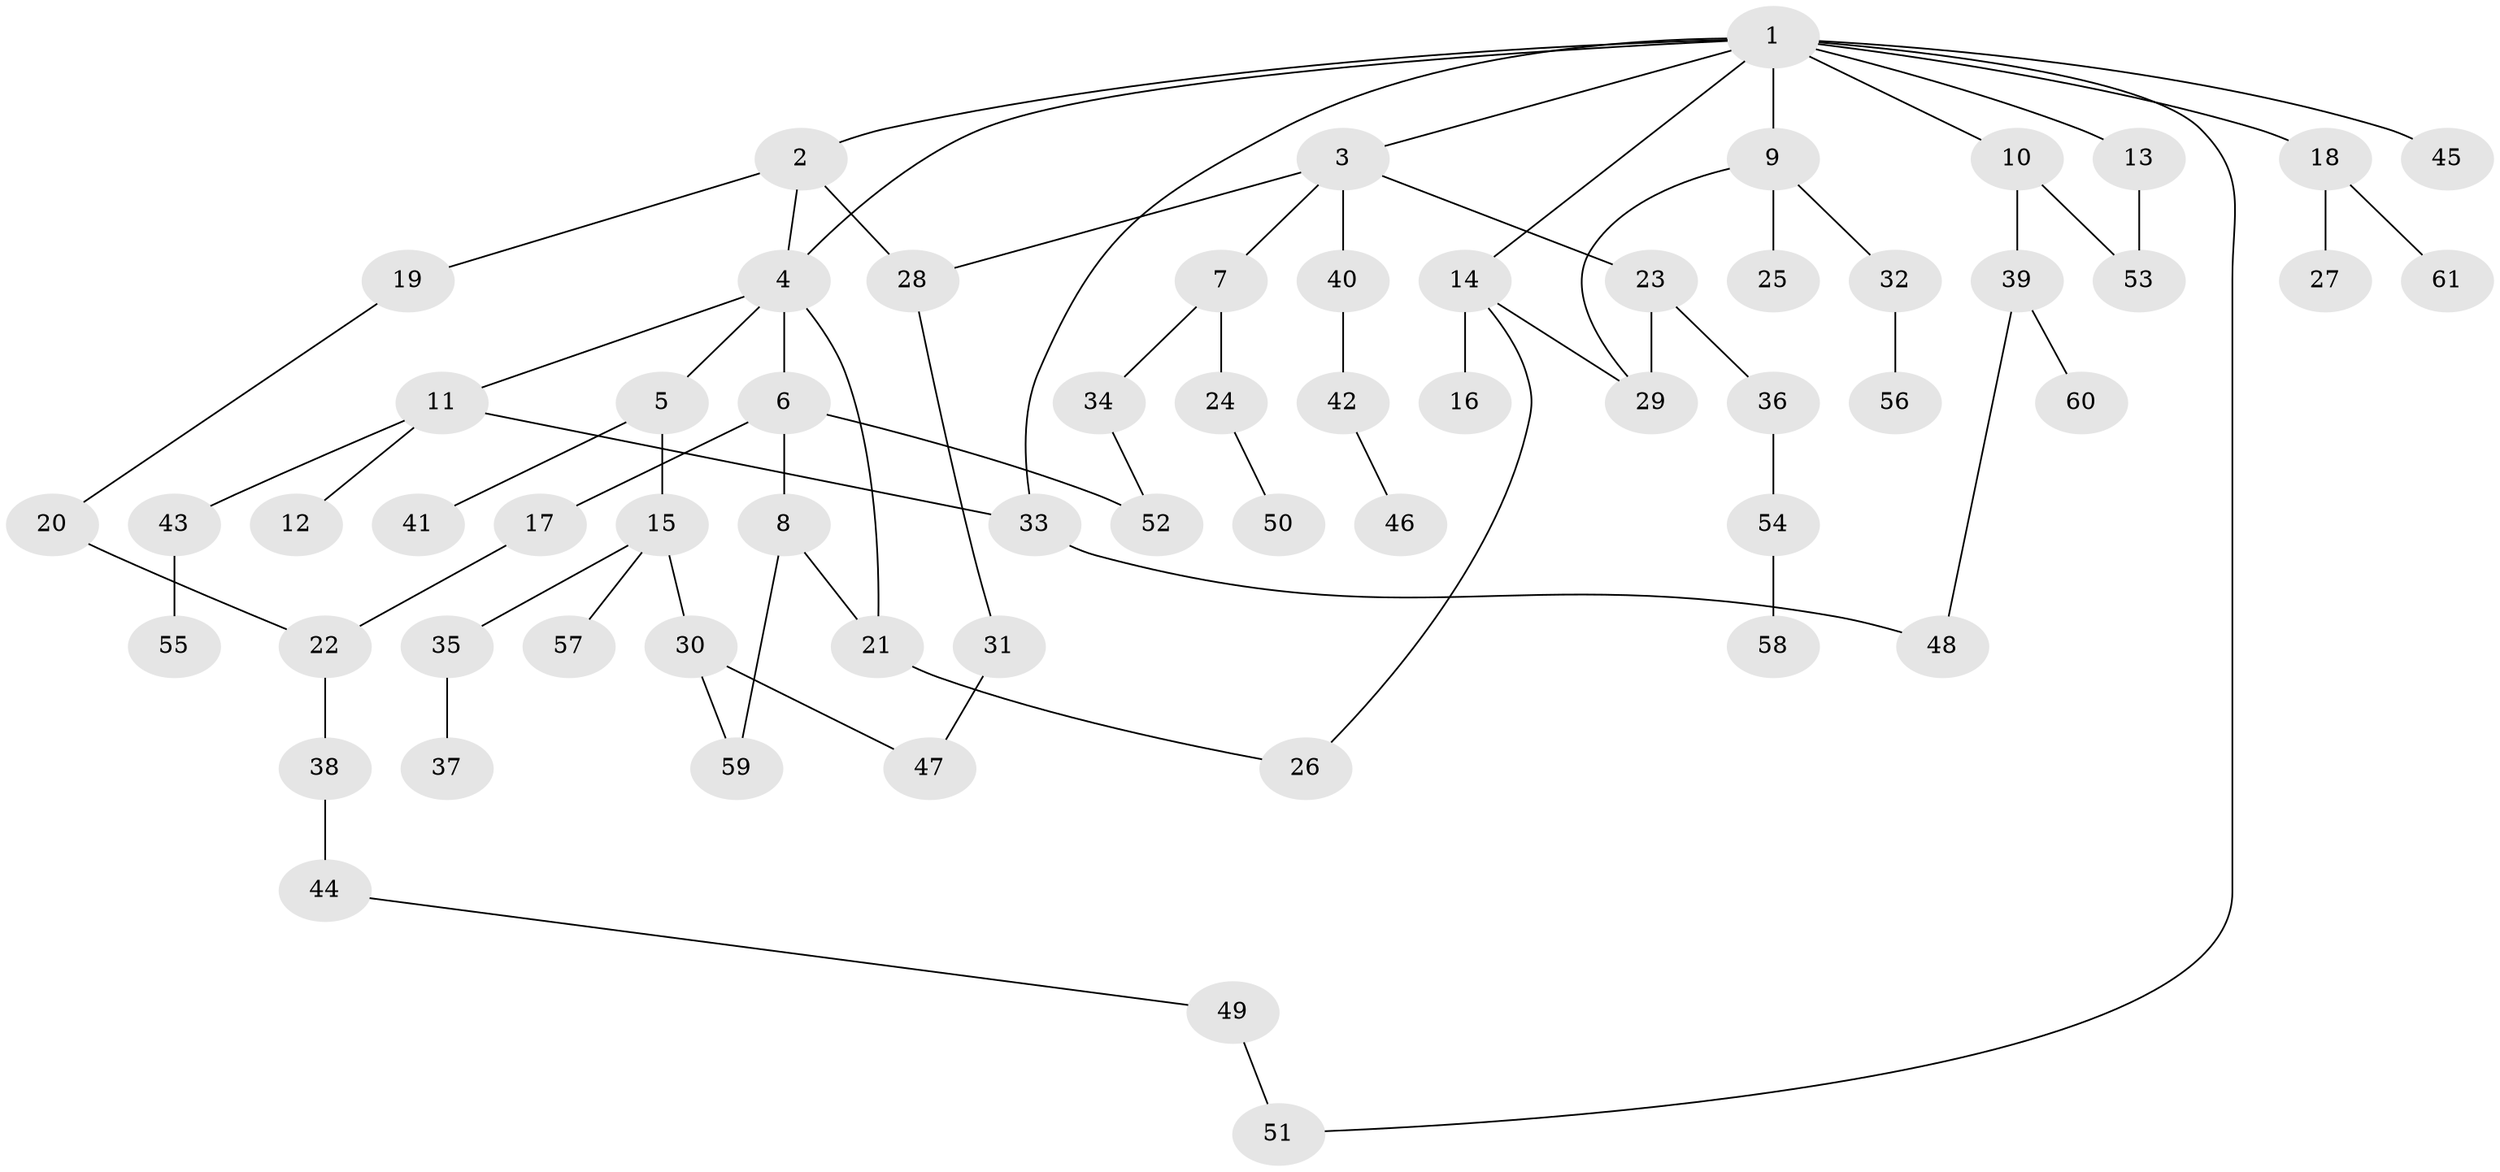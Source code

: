 // original degree distribution, {9: 0.008264462809917356, 4: 0.09917355371900827, 6: 0.024793388429752067, 7: 0.008264462809917356, 3: 0.14049586776859505, 2: 0.38016528925619836, 1: 0.3305785123966942, 5: 0.008264462809917356}
// Generated by graph-tools (version 1.1) at 2025/34/03/09/25 02:34:20]
// undirected, 61 vertices, 74 edges
graph export_dot {
graph [start="1"]
  node [color=gray90,style=filled];
  1;
  2;
  3;
  4;
  5;
  6;
  7;
  8;
  9;
  10;
  11;
  12;
  13;
  14;
  15;
  16;
  17;
  18;
  19;
  20;
  21;
  22;
  23;
  24;
  25;
  26;
  27;
  28;
  29;
  30;
  31;
  32;
  33;
  34;
  35;
  36;
  37;
  38;
  39;
  40;
  41;
  42;
  43;
  44;
  45;
  46;
  47;
  48;
  49;
  50;
  51;
  52;
  53;
  54;
  55;
  56;
  57;
  58;
  59;
  60;
  61;
  1 -- 2 [weight=1.0];
  1 -- 3 [weight=1.0];
  1 -- 4 [weight=1.0];
  1 -- 9 [weight=1.0];
  1 -- 10 [weight=1.0];
  1 -- 13 [weight=1.0];
  1 -- 14 [weight=1.0];
  1 -- 18 [weight=1.0];
  1 -- 33 [weight=1.0];
  1 -- 45 [weight=1.0];
  1 -- 51 [weight=1.0];
  2 -- 4 [weight=1.0];
  2 -- 19 [weight=1.0];
  2 -- 28 [weight=1.0];
  3 -- 7 [weight=1.0];
  3 -- 23 [weight=1.0];
  3 -- 28 [weight=1.0];
  3 -- 40 [weight=1.0];
  4 -- 5 [weight=1.0];
  4 -- 6 [weight=3.0];
  4 -- 11 [weight=1.0];
  4 -- 21 [weight=1.0];
  5 -- 15 [weight=1.0];
  5 -- 41 [weight=1.0];
  6 -- 8 [weight=1.0];
  6 -- 17 [weight=1.0];
  6 -- 52 [weight=1.0];
  7 -- 24 [weight=1.0];
  7 -- 34 [weight=1.0];
  8 -- 21 [weight=1.0];
  8 -- 59 [weight=1.0];
  9 -- 25 [weight=2.0];
  9 -- 29 [weight=1.0];
  9 -- 32 [weight=1.0];
  10 -- 39 [weight=1.0];
  10 -- 53 [weight=1.0];
  11 -- 12 [weight=1.0];
  11 -- 33 [weight=1.0];
  11 -- 43 [weight=1.0];
  13 -- 53 [weight=1.0];
  14 -- 16 [weight=2.0];
  14 -- 26 [weight=1.0];
  14 -- 29 [weight=1.0];
  15 -- 30 [weight=1.0];
  15 -- 35 [weight=1.0];
  15 -- 57 [weight=1.0];
  17 -- 22 [weight=1.0];
  18 -- 27 [weight=3.0];
  18 -- 61 [weight=1.0];
  19 -- 20 [weight=1.0];
  20 -- 22 [weight=1.0];
  21 -- 26 [weight=1.0];
  22 -- 38 [weight=1.0];
  23 -- 29 [weight=3.0];
  23 -- 36 [weight=1.0];
  24 -- 50 [weight=1.0];
  28 -- 31 [weight=1.0];
  30 -- 47 [weight=1.0];
  30 -- 59 [weight=1.0];
  31 -- 47 [weight=1.0];
  32 -- 56 [weight=1.0];
  33 -- 48 [weight=1.0];
  34 -- 52 [weight=1.0];
  35 -- 37 [weight=1.0];
  36 -- 54 [weight=1.0];
  38 -- 44 [weight=2.0];
  39 -- 48 [weight=1.0];
  39 -- 60 [weight=1.0];
  40 -- 42 [weight=1.0];
  42 -- 46 [weight=1.0];
  43 -- 55 [weight=1.0];
  44 -- 49 [weight=1.0];
  49 -- 51 [weight=1.0];
  54 -- 58 [weight=1.0];
}
